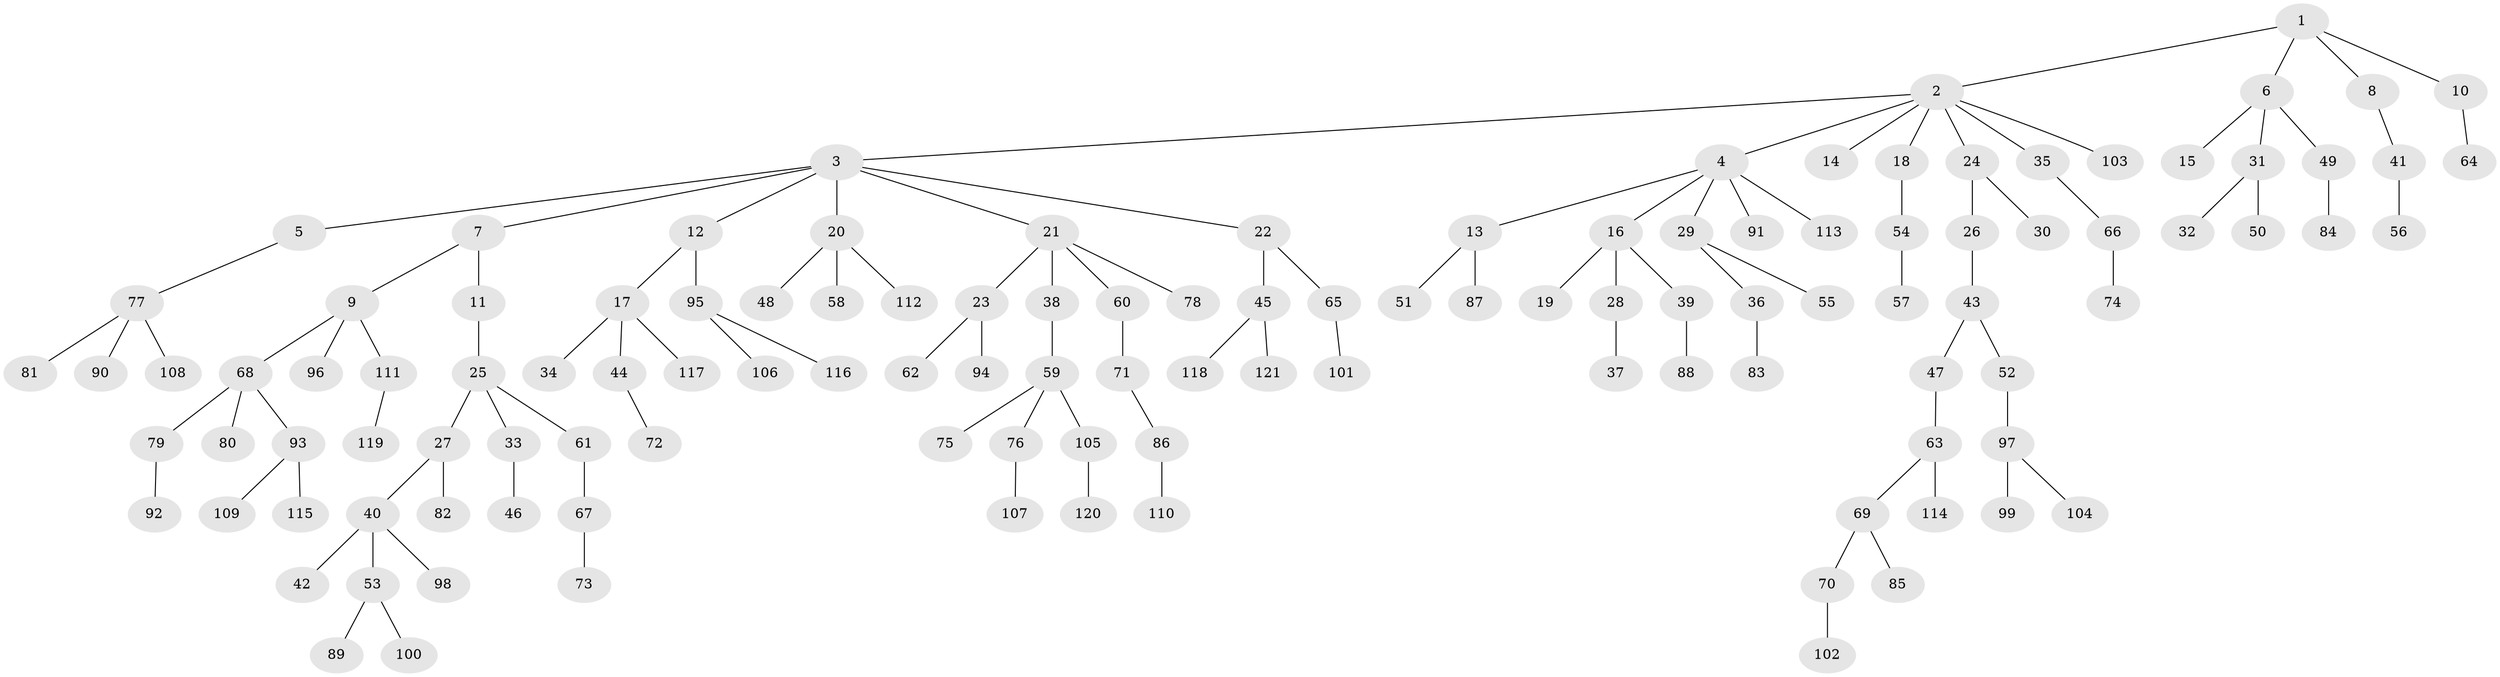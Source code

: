 // coarse degree distribution, {7: 0.0273972602739726, 3: 0.1780821917808219, 2: 0.273972602739726, 4: 0.0410958904109589, 1: 0.4657534246575342, 5: 0.0136986301369863}
// Generated by graph-tools (version 1.1) at 2025/37/03/04/25 23:37:24]
// undirected, 121 vertices, 120 edges
graph export_dot {
  node [color=gray90,style=filled];
  1;
  2;
  3;
  4;
  5;
  6;
  7;
  8;
  9;
  10;
  11;
  12;
  13;
  14;
  15;
  16;
  17;
  18;
  19;
  20;
  21;
  22;
  23;
  24;
  25;
  26;
  27;
  28;
  29;
  30;
  31;
  32;
  33;
  34;
  35;
  36;
  37;
  38;
  39;
  40;
  41;
  42;
  43;
  44;
  45;
  46;
  47;
  48;
  49;
  50;
  51;
  52;
  53;
  54;
  55;
  56;
  57;
  58;
  59;
  60;
  61;
  62;
  63;
  64;
  65;
  66;
  67;
  68;
  69;
  70;
  71;
  72;
  73;
  74;
  75;
  76;
  77;
  78;
  79;
  80;
  81;
  82;
  83;
  84;
  85;
  86;
  87;
  88;
  89;
  90;
  91;
  92;
  93;
  94;
  95;
  96;
  97;
  98;
  99;
  100;
  101;
  102;
  103;
  104;
  105;
  106;
  107;
  108;
  109;
  110;
  111;
  112;
  113;
  114;
  115;
  116;
  117;
  118;
  119;
  120;
  121;
  1 -- 2;
  1 -- 6;
  1 -- 8;
  1 -- 10;
  2 -- 3;
  2 -- 4;
  2 -- 14;
  2 -- 18;
  2 -- 24;
  2 -- 35;
  2 -- 103;
  3 -- 5;
  3 -- 7;
  3 -- 12;
  3 -- 20;
  3 -- 21;
  3 -- 22;
  4 -- 13;
  4 -- 16;
  4 -- 29;
  4 -- 91;
  4 -- 113;
  5 -- 77;
  6 -- 15;
  6 -- 31;
  6 -- 49;
  7 -- 9;
  7 -- 11;
  8 -- 41;
  9 -- 68;
  9 -- 96;
  9 -- 111;
  10 -- 64;
  11 -- 25;
  12 -- 17;
  12 -- 95;
  13 -- 51;
  13 -- 87;
  16 -- 19;
  16 -- 28;
  16 -- 39;
  17 -- 34;
  17 -- 44;
  17 -- 117;
  18 -- 54;
  20 -- 48;
  20 -- 58;
  20 -- 112;
  21 -- 23;
  21 -- 38;
  21 -- 60;
  21 -- 78;
  22 -- 45;
  22 -- 65;
  23 -- 62;
  23 -- 94;
  24 -- 26;
  24 -- 30;
  25 -- 27;
  25 -- 33;
  25 -- 61;
  26 -- 43;
  27 -- 40;
  27 -- 82;
  28 -- 37;
  29 -- 36;
  29 -- 55;
  31 -- 32;
  31 -- 50;
  33 -- 46;
  35 -- 66;
  36 -- 83;
  38 -- 59;
  39 -- 88;
  40 -- 42;
  40 -- 53;
  40 -- 98;
  41 -- 56;
  43 -- 47;
  43 -- 52;
  44 -- 72;
  45 -- 118;
  45 -- 121;
  47 -- 63;
  49 -- 84;
  52 -- 97;
  53 -- 89;
  53 -- 100;
  54 -- 57;
  59 -- 75;
  59 -- 76;
  59 -- 105;
  60 -- 71;
  61 -- 67;
  63 -- 69;
  63 -- 114;
  65 -- 101;
  66 -- 74;
  67 -- 73;
  68 -- 79;
  68 -- 80;
  68 -- 93;
  69 -- 70;
  69 -- 85;
  70 -- 102;
  71 -- 86;
  76 -- 107;
  77 -- 81;
  77 -- 90;
  77 -- 108;
  79 -- 92;
  86 -- 110;
  93 -- 109;
  93 -- 115;
  95 -- 106;
  95 -- 116;
  97 -- 99;
  97 -- 104;
  105 -- 120;
  111 -- 119;
}
